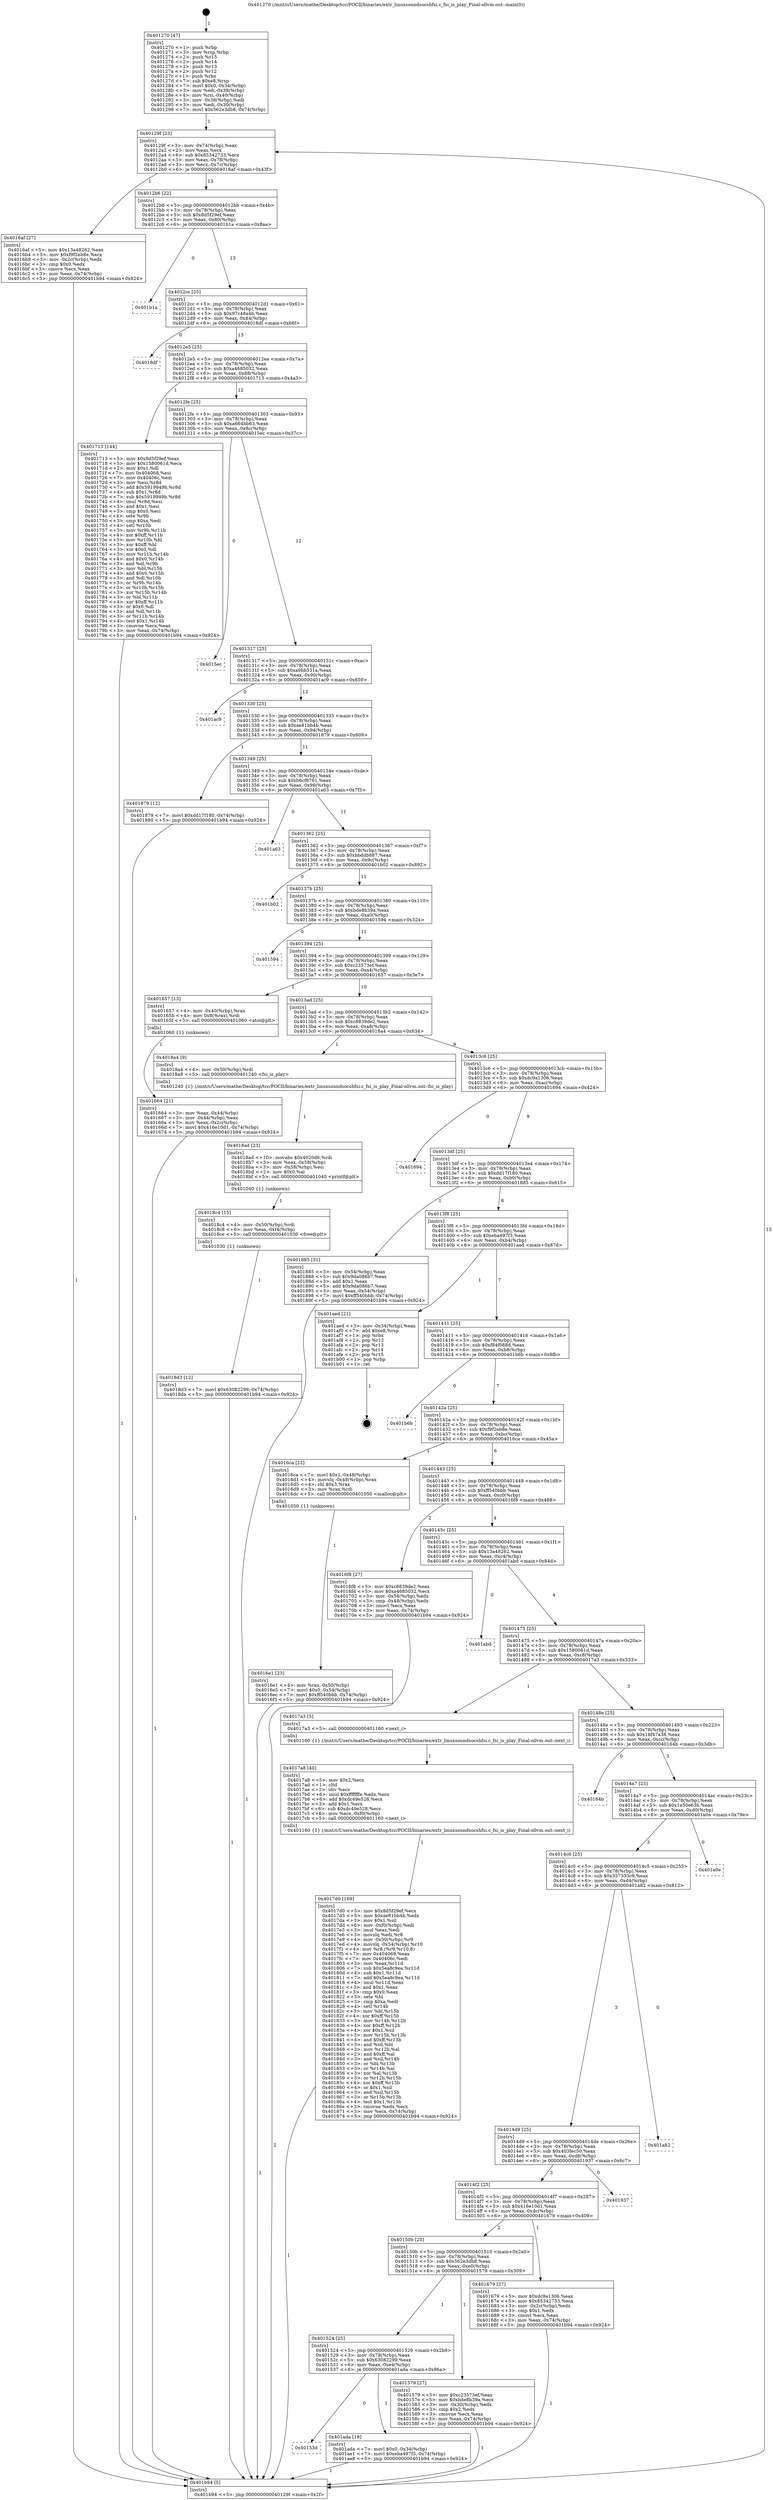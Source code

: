 digraph "0x401270" {
  label = "0x401270 (/mnt/c/Users/mathe/Desktop/tcc/POCII/binaries/extr_linuxsoundsocshfsi.c_fsi_is_play_Final-ollvm.out::main(0))"
  labelloc = "t"
  node[shape=record]

  Entry [label="",width=0.3,height=0.3,shape=circle,fillcolor=black,style=filled]
  "0x40129f" [label="{
     0x40129f [23]\l
     | [instrs]\l
     &nbsp;&nbsp;0x40129f \<+3\>: mov -0x74(%rbp),%eax\l
     &nbsp;&nbsp;0x4012a2 \<+2\>: mov %eax,%ecx\l
     &nbsp;&nbsp;0x4012a4 \<+6\>: sub $0x85342733,%ecx\l
     &nbsp;&nbsp;0x4012aa \<+3\>: mov %eax,-0x78(%rbp)\l
     &nbsp;&nbsp;0x4012ad \<+3\>: mov %ecx,-0x7c(%rbp)\l
     &nbsp;&nbsp;0x4012b0 \<+6\>: je 00000000004016af \<main+0x43f\>\l
  }"]
  "0x4016af" [label="{
     0x4016af [27]\l
     | [instrs]\l
     &nbsp;&nbsp;0x4016af \<+5\>: mov $0x13a48262,%eax\l
     &nbsp;&nbsp;0x4016b4 \<+5\>: mov $0xf9f2eb8e,%ecx\l
     &nbsp;&nbsp;0x4016b9 \<+3\>: mov -0x2c(%rbp),%edx\l
     &nbsp;&nbsp;0x4016bc \<+3\>: cmp $0x0,%edx\l
     &nbsp;&nbsp;0x4016bf \<+3\>: cmove %ecx,%eax\l
     &nbsp;&nbsp;0x4016c2 \<+3\>: mov %eax,-0x74(%rbp)\l
     &nbsp;&nbsp;0x4016c5 \<+5\>: jmp 0000000000401b94 \<main+0x924\>\l
  }"]
  "0x4012b6" [label="{
     0x4012b6 [22]\l
     | [instrs]\l
     &nbsp;&nbsp;0x4012b6 \<+5\>: jmp 00000000004012bb \<main+0x4b\>\l
     &nbsp;&nbsp;0x4012bb \<+3\>: mov -0x78(%rbp),%eax\l
     &nbsp;&nbsp;0x4012be \<+5\>: sub $0x8d5f29ef,%eax\l
     &nbsp;&nbsp;0x4012c3 \<+3\>: mov %eax,-0x80(%rbp)\l
     &nbsp;&nbsp;0x4012c6 \<+6\>: je 0000000000401b1a \<main+0x8aa\>\l
  }"]
  Exit [label="",width=0.3,height=0.3,shape=circle,fillcolor=black,style=filled,peripheries=2]
  "0x401b1a" [label="{
     0x401b1a\l
  }", style=dashed]
  "0x4012cc" [label="{
     0x4012cc [25]\l
     | [instrs]\l
     &nbsp;&nbsp;0x4012cc \<+5\>: jmp 00000000004012d1 \<main+0x61\>\l
     &nbsp;&nbsp;0x4012d1 \<+3\>: mov -0x78(%rbp),%eax\l
     &nbsp;&nbsp;0x4012d4 \<+5\>: sub $0x97c48a4b,%eax\l
     &nbsp;&nbsp;0x4012d9 \<+6\>: mov %eax,-0x84(%rbp)\l
     &nbsp;&nbsp;0x4012df \<+6\>: je 00000000004018df \<main+0x66f\>\l
  }"]
  "0x40153d" [label="{
     0x40153d\l
  }", style=dashed]
  "0x4018df" [label="{
     0x4018df\l
  }", style=dashed]
  "0x4012e5" [label="{
     0x4012e5 [25]\l
     | [instrs]\l
     &nbsp;&nbsp;0x4012e5 \<+5\>: jmp 00000000004012ea \<main+0x7a\>\l
     &nbsp;&nbsp;0x4012ea \<+3\>: mov -0x78(%rbp),%eax\l
     &nbsp;&nbsp;0x4012ed \<+5\>: sub $0xa4685032,%eax\l
     &nbsp;&nbsp;0x4012f2 \<+6\>: mov %eax,-0x88(%rbp)\l
     &nbsp;&nbsp;0x4012f8 \<+6\>: je 0000000000401713 \<main+0x4a3\>\l
  }"]
  "0x401ada" [label="{
     0x401ada [19]\l
     | [instrs]\l
     &nbsp;&nbsp;0x401ada \<+7\>: movl $0x0,-0x34(%rbp)\l
     &nbsp;&nbsp;0x401ae1 \<+7\>: movl $0xeba497f3,-0x74(%rbp)\l
     &nbsp;&nbsp;0x401ae8 \<+5\>: jmp 0000000000401b94 \<main+0x924\>\l
  }"]
  "0x401713" [label="{
     0x401713 [144]\l
     | [instrs]\l
     &nbsp;&nbsp;0x401713 \<+5\>: mov $0x8d5f29ef,%eax\l
     &nbsp;&nbsp;0x401718 \<+5\>: mov $0x1580061d,%ecx\l
     &nbsp;&nbsp;0x40171d \<+2\>: mov $0x1,%dl\l
     &nbsp;&nbsp;0x40171f \<+7\>: mov 0x404068,%esi\l
     &nbsp;&nbsp;0x401726 \<+7\>: mov 0x40406c,%edi\l
     &nbsp;&nbsp;0x40172d \<+3\>: mov %esi,%r8d\l
     &nbsp;&nbsp;0x401730 \<+7\>: add $0x5919949b,%r8d\l
     &nbsp;&nbsp;0x401737 \<+4\>: sub $0x1,%r8d\l
     &nbsp;&nbsp;0x40173b \<+7\>: sub $0x5919949b,%r8d\l
     &nbsp;&nbsp;0x401742 \<+4\>: imul %r8d,%esi\l
     &nbsp;&nbsp;0x401746 \<+3\>: and $0x1,%esi\l
     &nbsp;&nbsp;0x401749 \<+3\>: cmp $0x0,%esi\l
     &nbsp;&nbsp;0x40174c \<+4\>: sete %r9b\l
     &nbsp;&nbsp;0x401750 \<+3\>: cmp $0xa,%edi\l
     &nbsp;&nbsp;0x401753 \<+4\>: setl %r10b\l
     &nbsp;&nbsp;0x401757 \<+3\>: mov %r9b,%r11b\l
     &nbsp;&nbsp;0x40175a \<+4\>: xor $0xff,%r11b\l
     &nbsp;&nbsp;0x40175e \<+3\>: mov %r10b,%bl\l
     &nbsp;&nbsp;0x401761 \<+3\>: xor $0xff,%bl\l
     &nbsp;&nbsp;0x401764 \<+3\>: xor $0x0,%dl\l
     &nbsp;&nbsp;0x401767 \<+3\>: mov %r11b,%r14b\l
     &nbsp;&nbsp;0x40176a \<+4\>: and $0x0,%r14b\l
     &nbsp;&nbsp;0x40176e \<+3\>: and %dl,%r9b\l
     &nbsp;&nbsp;0x401771 \<+3\>: mov %bl,%r15b\l
     &nbsp;&nbsp;0x401774 \<+4\>: and $0x0,%r15b\l
     &nbsp;&nbsp;0x401778 \<+3\>: and %dl,%r10b\l
     &nbsp;&nbsp;0x40177b \<+3\>: or %r9b,%r14b\l
     &nbsp;&nbsp;0x40177e \<+3\>: or %r10b,%r15b\l
     &nbsp;&nbsp;0x401781 \<+3\>: xor %r15b,%r14b\l
     &nbsp;&nbsp;0x401784 \<+3\>: or %bl,%r11b\l
     &nbsp;&nbsp;0x401787 \<+4\>: xor $0xff,%r11b\l
     &nbsp;&nbsp;0x40178b \<+3\>: or $0x0,%dl\l
     &nbsp;&nbsp;0x40178e \<+3\>: and %dl,%r11b\l
     &nbsp;&nbsp;0x401791 \<+3\>: or %r11b,%r14b\l
     &nbsp;&nbsp;0x401794 \<+4\>: test $0x1,%r14b\l
     &nbsp;&nbsp;0x401798 \<+3\>: cmovne %ecx,%eax\l
     &nbsp;&nbsp;0x40179b \<+3\>: mov %eax,-0x74(%rbp)\l
     &nbsp;&nbsp;0x40179e \<+5\>: jmp 0000000000401b94 \<main+0x924\>\l
  }"]
  "0x4012fe" [label="{
     0x4012fe [25]\l
     | [instrs]\l
     &nbsp;&nbsp;0x4012fe \<+5\>: jmp 0000000000401303 \<main+0x93\>\l
     &nbsp;&nbsp;0x401303 \<+3\>: mov -0x78(%rbp),%eax\l
     &nbsp;&nbsp;0x401306 \<+5\>: sub $0xa664bb63,%eax\l
     &nbsp;&nbsp;0x40130b \<+6\>: mov %eax,-0x8c(%rbp)\l
     &nbsp;&nbsp;0x401311 \<+6\>: je 00000000004015ec \<main+0x37c\>\l
  }"]
  "0x4018d3" [label="{
     0x4018d3 [12]\l
     | [instrs]\l
     &nbsp;&nbsp;0x4018d3 \<+7\>: movl $0x63082299,-0x74(%rbp)\l
     &nbsp;&nbsp;0x4018da \<+5\>: jmp 0000000000401b94 \<main+0x924\>\l
  }"]
  "0x4015ec" [label="{
     0x4015ec\l
  }", style=dashed]
  "0x401317" [label="{
     0x401317 [25]\l
     | [instrs]\l
     &nbsp;&nbsp;0x401317 \<+5\>: jmp 000000000040131c \<main+0xac\>\l
     &nbsp;&nbsp;0x40131c \<+3\>: mov -0x78(%rbp),%eax\l
     &nbsp;&nbsp;0x40131f \<+5\>: sub $0xa9bb531a,%eax\l
     &nbsp;&nbsp;0x401324 \<+6\>: mov %eax,-0x90(%rbp)\l
     &nbsp;&nbsp;0x40132a \<+6\>: je 0000000000401ac9 \<main+0x859\>\l
  }"]
  "0x4018c4" [label="{
     0x4018c4 [15]\l
     | [instrs]\l
     &nbsp;&nbsp;0x4018c4 \<+4\>: mov -0x50(%rbp),%rdi\l
     &nbsp;&nbsp;0x4018c8 \<+6\>: mov %eax,-0xf4(%rbp)\l
     &nbsp;&nbsp;0x4018ce \<+5\>: call 0000000000401030 \<free@plt\>\l
     | [calls]\l
     &nbsp;&nbsp;0x401030 \{1\} (unknown)\l
  }"]
  "0x401ac9" [label="{
     0x401ac9\l
  }", style=dashed]
  "0x401330" [label="{
     0x401330 [25]\l
     | [instrs]\l
     &nbsp;&nbsp;0x401330 \<+5\>: jmp 0000000000401335 \<main+0xc5\>\l
     &nbsp;&nbsp;0x401335 \<+3\>: mov -0x78(%rbp),%eax\l
     &nbsp;&nbsp;0x401338 \<+5\>: sub $0xae81bb4b,%eax\l
     &nbsp;&nbsp;0x40133d \<+6\>: mov %eax,-0x94(%rbp)\l
     &nbsp;&nbsp;0x401343 \<+6\>: je 0000000000401879 \<main+0x609\>\l
  }"]
  "0x4018ad" [label="{
     0x4018ad [23]\l
     | [instrs]\l
     &nbsp;&nbsp;0x4018ad \<+10\>: movabs $0x4020d6,%rdi\l
     &nbsp;&nbsp;0x4018b7 \<+3\>: mov %eax,-0x58(%rbp)\l
     &nbsp;&nbsp;0x4018ba \<+3\>: mov -0x58(%rbp),%esi\l
     &nbsp;&nbsp;0x4018bd \<+2\>: mov $0x0,%al\l
     &nbsp;&nbsp;0x4018bf \<+5\>: call 0000000000401040 \<printf@plt\>\l
     | [calls]\l
     &nbsp;&nbsp;0x401040 \{1\} (unknown)\l
  }"]
  "0x401879" [label="{
     0x401879 [12]\l
     | [instrs]\l
     &nbsp;&nbsp;0x401879 \<+7\>: movl $0xdd17f180,-0x74(%rbp)\l
     &nbsp;&nbsp;0x401880 \<+5\>: jmp 0000000000401b94 \<main+0x924\>\l
  }"]
  "0x401349" [label="{
     0x401349 [25]\l
     | [instrs]\l
     &nbsp;&nbsp;0x401349 \<+5\>: jmp 000000000040134e \<main+0xde\>\l
     &nbsp;&nbsp;0x40134e \<+3\>: mov -0x78(%rbp),%eax\l
     &nbsp;&nbsp;0x401351 \<+5\>: sub $0xb6cf8761,%eax\l
     &nbsp;&nbsp;0x401356 \<+6\>: mov %eax,-0x98(%rbp)\l
     &nbsp;&nbsp;0x40135c \<+6\>: je 0000000000401a63 \<main+0x7f3\>\l
  }"]
  "0x4017d0" [label="{
     0x4017d0 [169]\l
     | [instrs]\l
     &nbsp;&nbsp;0x4017d0 \<+5\>: mov $0x8d5f29ef,%ecx\l
     &nbsp;&nbsp;0x4017d5 \<+5\>: mov $0xae81bb4b,%edx\l
     &nbsp;&nbsp;0x4017da \<+3\>: mov $0x1,%sil\l
     &nbsp;&nbsp;0x4017dd \<+6\>: mov -0xf0(%rbp),%edi\l
     &nbsp;&nbsp;0x4017e3 \<+3\>: imul %eax,%edi\l
     &nbsp;&nbsp;0x4017e6 \<+3\>: movslq %edi,%r8\l
     &nbsp;&nbsp;0x4017e9 \<+4\>: mov -0x50(%rbp),%r9\l
     &nbsp;&nbsp;0x4017ed \<+4\>: movslq -0x54(%rbp),%r10\l
     &nbsp;&nbsp;0x4017f1 \<+4\>: mov %r8,(%r9,%r10,8)\l
     &nbsp;&nbsp;0x4017f5 \<+7\>: mov 0x404068,%eax\l
     &nbsp;&nbsp;0x4017fc \<+7\>: mov 0x40406c,%edi\l
     &nbsp;&nbsp;0x401803 \<+3\>: mov %eax,%r11d\l
     &nbsp;&nbsp;0x401806 \<+7\>: sub $0x5ea8c9ea,%r11d\l
     &nbsp;&nbsp;0x40180d \<+4\>: sub $0x1,%r11d\l
     &nbsp;&nbsp;0x401811 \<+7\>: add $0x5ea8c9ea,%r11d\l
     &nbsp;&nbsp;0x401818 \<+4\>: imul %r11d,%eax\l
     &nbsp;&nbsp;0x40181c \<+3\>: and $0x1,%eax\l
     &nbsp;&nbsp;0x40181f \<+3\>: cmp $0x0,%eax\l
     &nbsp;&nbsp;0x401822 \<+3\>: sete %bl\l
     &nbsp;&nbsp;0x401825 \<+3\>: cmp $0xa,%edi\l
     &nbsp;&nbsp;0x401828 \<+4\>: setl %r14b\l
     &nbsp;&nbsp;0x40182c \<+3\>: mov %bl,%r15b\l
     &nbsp;&nbsp;0x40182f \<+4\>: xor $0xff,%r15b\l
     &nbsp;&nbsp;0x401833 \<+3\>: mov %r14b,%r12b\l
     &nbsp;&nbsp;0x401836 \<+4\>: xor $0xff,%r12b\l
     &nbsp;&nbsp;0x40183a \<+4\>: xor $0x1,%sil\l
     &nbsp;&nbsp;0x40183e \<+3\>: mov %r15b,%r13b\l
     &nbsp;&nbsp;0x401841 \<+4\>: and $0xff,%r13b\l
     &nbsp;&nbsp;0x401845 \<+3\>: and %sil,%bl\l
     &nbsp;&nbsp;0x401848 \<+3\>: mov %r12b,%al\l
     &nbsp;&nbsp;0x40184b \<+2\>: and $0xff,%al\l
     &nbsp;&nbsp;0x40184d \<+3\>: and %sil,%r14b\l
     &nbsp;&nbsp;0x401850 \<+3\>: or %bl,%r13b\l
     &nbsp;&nbsp;0x401853 \<+3\>: or %r14b,%al\l
     &nbsp;&nbsp;0x401856 \<+3\>: xor %al,%r13b\l
     &nbsp;&nbsp;0x401859 \<+3\>: or %r12b,%r15b\l
     &nbsp;&nbsp;0x40185c \<+4\>: xor $0xff,%r15b\l
     &nbsp;&nbsp;0x401860 \<+4\>: or $0x1,%sil\l
     &nbsp;&nbsp;0x401864 \<+3\>: and %sil,%r15b\l
     &nbsp;&nbsp;0x401867 \<+3\>: or %r15b,%r13b\l
     &nbsp;&nbsp;0x40186a \<+4\>: test $0x1,%r13b\l
     &nbsp;&nbsp;0x40186e \<+3\>: cmovne %edx,%ecx\l
     &nbsp;&nbsp;0x401871 \<+3\>: mov %ecx,-0x74(%rbp)\l
     &nbsp;&nbsp;0x401874 \<+5\>: jmp 0000000000401b94 \<main+0x924\>\l
  }"]
  "0x401a63" [label="{
     0x401a63\l
  }", style=dashed]
  "0x401362" [label="{
     0x401362 [25]\l
     | [instrs]\l
     &nbsp;&nbsp;0x401362 \<+5\>: jmp 0000000000401367 \<main+0xf7\>\l
     &nbsp;&nbsp;0x401367 \<+3\>: mov -0x78(%rbp),%eax\l
     &nbsp;&nbsp;0x40136a \<+5\>: sub $0xbbddb887,%eax\l
     &nbsp;&nbsp;0x40136f \<+6\>: mov %eax,-0x9c(%rbp)\l
     &nbsp;&nbsp;0x401375 \<+6\>: je 0000000000401b02 \<main+0x892\>\l
  }"]
  "0x4017a8" [label="{
     0x4017a8 [40]\l
     | [instrs]\l
     &nbsp;&nbsp;0x4017a8 \<+5\>: mov $0x2,%ecx\l
     &nbsp;&nbsp;0x4017ad \<+1\>: cltd\l
     &nbsp;&nbsp;0x4017ae \<+2\>: idiv %ecx\l
     &nbsp;&nbsp;0x4017b0 \<+6\>: imul $0xfffffffe,%edx,%ecx\l
     &nbsp;&nbsp;0x4017b6 \<+6\>: add $0xdc49e528,%ecx\l
     &nbsp;&nbsp;0x4017bc \<+3\>: add $0x1,%ecx\l
     &nbsp;&nbsp;0x4017bf \<+6\>: sub $0xdc49e528,%ecx\l
     &nbsp;&nbsp;0x4017c5 \<+6\>: mov %ecx,-0xf0(%rbp)\l
     &nbsp;&nbsp;0x4017cb \<+5\>: call 0000000000401160 \<next_i\>\l
     | [calls]\l
     &nbsp;&nbsp;0x401160 \{1\} (/mnt/c/Users/mathe/Desktop/tcc/POCII/binaries/extr_linuxsoundsocshfsi.c_fsi_is_play_Final-ollvm.out::next_i)\l
  }"]
  "0x401b02" [label="{
     0x401b02\l
  }", style=dashed]
  "0x40137b" [label="{
     0x40137b [25]\l
     | [instrs]\l
     &nbsp;&nbsp;0x40137b \<+5\>: jmp 0000000000401380 \<main+0x110\>\l
     &nbsp;&nbsp;0x401380 \<+3\>: mov -0x78(%rbp),%eax\l
     &nbsp;&nbsp;0x401383 \<+5\>: sub $0xbde8b39a,%eax\l
     &nbsp;&nbsp;0x401388 \<+6\>: mov %eax,-0xa0(%rbp)\l
     &nbsp;&nbsp;0x40138e \<+6\>: je 0000000000401594 \<main+0x324\>\l
  }"]
  "0x4016e1" [label="{
     0x4016e1 [23]\l
     | [instrs]\l
     &nbsp;&nbsp;0x4016e1 \<+4\>: mov %rax,-0x50(%rbp)\l
     &nbsp;&nbsp;0x4016e5 \<+7\>: movl $0x0,-0x54(%rbp)\l
     &nbsp;&nbsp;0x4016ec \<+7\>: movl $0xff540bbb,-0x74(%rbp)\l
     &nbsp;&nbsp;0x4016f3 \<+5\>: jmp 0000000000401b94 \<main+0x924\>\l
  }"]
  "0x401594" [label="{
     0x401594\l
  }", style=dashed]
  "0x401394" [label="{
     0x401394 [25]\l
     | [instrs]\l
     &nbsp;&nbsp;0x401394 \<+5\>: jmp 0000000000401399 \<main+0x129\>\l
     &nbsp;&nbsp;0x401399 \<+3\>: mov -0x78(%rbp),%eax\l
     &nbsp;&nbsp;0x40139c \<+5\>: sub $0xc23573ef,%eax\l
     &nbsp;&nbsp;0x4013a1 \<+6\>: mov %eax,-0xa4(%rbp)\l
     &nbsp;&nbsp;0x4013a7 \<+6\>: je 0000000000401657 \<main+0x3e7\>\l
  }"]
  "0x401664" [label="{
     0x401664 [21]\l
     | [instrs]\l
     &nbsp;&nbsp;0x401664 \<+3\>: mov %eax,-0x44(%rbp)\l
     &nbsp;&nbsp;0x401667 \<+3\>: mov -0x44(%rbp),%eax\l
     &nbsp;&nbsp;0x40166a \<+3\>: mov %eax,-0x2c(%rbp)\l
     &nbsp;&nbsp;0x40166d \<+7\>: movl $0x416e10d1,-0x74(%rbp)\l
     &nbsp;&nbsp;0x401674 \<+5\>: jmp 0000000000401b94 \<main+0x924\>\l
  }"]
  "0x401657" [label="{
     0x401657 [13]\l
     | [instrs]\l
     &nbsp;&nbsp;0x401657 \<+4\>: mov -0x40(%rbp),%rax\l
     &nbsp;&nbsp;0x40165b \<+4\>: mov 0x8(%rax),%rdi\l
     &nbsp;&nbsp;0x40165f \<+5\>: call 0000000000401060 \<atoi@plt\>\l
     | [calls]\l
     &nbsp;&nbsp;0x401060 \{1\} (unknown)\l
  }"]
  "0x4013ad" [label="{
     0x4013ad [25]\l
     | [instrs]\l
     &nbsp;&nbsp;0x4013ad \<+5\>: jmp 00000000004013b2 \<main+0x142\>\l
     &nbsp;&nbsp;0x4013b2 \<+3\>: mov -0x78(%rbp),%eax\l
     &nbsp;&nbsp;0x4013b5 \<+5\>: sub $0xc8839de2,%eax\l
     &nbsp;&nbsp;0x4013ba \<+6\>: mov %eax,-0xa8(%rbp)\l
     &nbsp;&nbsp;0x4013c0 \<+6\>: je 00000000004018a4 \<main+0x634\>\l
  }"]
  "0x401270" [label="{
     0x401270 [47]\l
     | [instrs]\l
     &nbsp;&nbsp;0x401270 \<+1\>: push %rbp\l
     &nbsp;&nbsp;0x401271 \<+3\>: mov %rsp,%rbp\l
     &nbsp;&nbsp;0x401274 \<+2\>: push %r15\l
     &nbsp;&nbsp;0x401276 \<+2\>: push %r14\l
     &nbsp;&nbsp;0x401278 \<+2\>: push %r13\l
     &nbsp;&nbsp;0x40127a \<+2\>: push %r12\l
     &nbsp;&nbsp;0x40127c \<+1\>: push %rbx\l
     &nbsp;&nbsp;0x40127d \<+7\>: sub $0xe8,%rsp\l
     &nbsp;&nbsp;0x401284 \<+7\>: movl $0x0,-0x34(%rbp)\l
     &nbsp;&nbsp;0x40128b \<+3\>: mov %edi,-0x38(%rbp)\l
     &nbsp;&nbsp;0x40128e \<+4\>: mov %rsi,-0x40(%rbp)\l
     &nbsp;&nbsp;0x401292 \<+3\>: mov -0x38(%rbp),%edi\l
     &nbsp;&nbsp;0x401295 \<+3\>: mov %edi,-0x30(%rbp)\l
     &nbsp;&nbsp;0x401298 \<+7\>: movl $0x562e3db8,-0x74(%rbp)\l
  }"]
  "0x4018a4" [label="{
     0x4018a4 [9]\l
     | [instrs]\l
     &nbsp;&nbsp;0x4018a4 \<+4\>: mov -0x50(%rbp),%rdi\l
     &nbsp;&nbsp;0x4018a8 \<+5\>: call 0000000000401240 \<fsi_is_play\>\l
     | [calls]\l
     &nbsp;&nbsp;0x401240 \{1\} (/mnt/c/Users/mathe/Desktop/tcc/POCII/binaries/extr_linuxsoundsocshfsi.c_fsi_is_play_Final-ollvm.out::fsi_is_play)\l
  }"]
  "0x4013c6" [label="{
     0x4013c6 [25]\l
     | [instrs]\l
     &nbsp;&nbsp;0x4013c6 \<+5\>: jmp 00000000004013cb \<main+0x15b\>\l
     &nbsp;&nbsp;0x4013cb \<+3\>: mov -0x78(%rbp),%eax\l
     &nbsp;&nbsp;0x4013ce \<+5\>: sub $0xdc9a1306,%eax\l
     &nbsp;&nbsp;0x4013d3 \<+6\>: mov %eax,-0xac(%rbp)\l
     &nbsp;&nbsp;0x4013d9 \<+6\>: je 0000000000401694 \<main+0x424\>\l
  }"]
  "0x401b94" [label="{
     0x401b94 [5]\l
     | [instrs]\l
     &nbsp;&nbsp;0x401b94 \<+5\>: jmp 000000000040129f \<main+0x2f\>\l
  }"]
  "0x401694" [label="{
     0x401694\l
  }", style=dashed]
  "0x4013df" [label="{
     0x4013df [25]\l
     | [instrs]\l
     &nbsp;&nbsp;0x4013df \<+5\>: jmp 00000000004013e4 \<main+0x174\>\l
     &nbsp;&nbsp;0x4013e4 \<+3\>: mov -0x78(%rbp),%eax\l
     &nbsp;&nbsp;0x4013e7 \<+5\>: sub $0xdd17f180,%eax\l
     &nbsp;&nbsp;0x4013ec \<+6\>: mov %eax,-0xb0(%rbp)\l
     &nbsp;&nbsp;0x4013f2 \<+6\>: je 0000000000401885 \<main+0x615\>\l
  }"]
  "0x401524" [label="{
     0x401524 [25]\l
     | [instrs]\l
     &nbsp;&nbsp;0x401524 \<+5\>: jmp 0000000000401529 \<main+0x2b9\>\l
     &nbsp;&nbsp;0x401529 \<+3\>: mov -0x78(%rbp),%eax\l
     &nbsp;&nbsp;0x40152c \<+5\>: sub $0x63082299,%eax\l
     &nbsp;&nbsp;0x401531 \<+6\>: mov %eax,-0xe4(%rbp)\l
     &nbsp;&nbsp;0x401537 \<+6\>: je 0000000000401ada \<main+0x86a\>\l
  }"]
  "0x401885" [label="{
     0x401885 [31]\l
     | [instrs]\l
     &nbsp;&nbsp;0x401885 \<+3\>: mov -0x54(%rbp),%eax\l
     &nbsp;&nbsp;0x401888 \<+5\>: sub $0x9da086b7,%eax\l
     &nbsp;&nbsp;0x40188d \<+3\>: add $0x1,%eax\l
     &nbsp;&nbsp;0x401890 \<+5\>: add $0x9da086b7,%eax\l
     &nbsp;&nbsp;0x401895 \<+3\>: mov %eax,-0x54(%rbp)\l
     &nbsp;&nbsp;0x401898 \<+7\>: movl $0xff540bbb,-0x74(%rbp)\l
     &nbsp;&nbsp;0x40189f \<+5\>: jmp 0000000000401b94 \<main+0x924\>\l
  }"]
  "0x4013f8" [label="{
     0x4013f8 [25]\l
     | [instrs]\l
     &nbsp;&nbsp;0x4013f8 \<+5\>: jmp 00000000004013fd \<main+0x18d\>\l
     &nbsp;&nbsp;0x4013fd \<+3\>: mov -0x78(%rbp),%eax\l
     &nbsp;&nbsp;0x401400 \<+5\>: sub $0xeba497f3,%eax\l
     &nbsp;&nbsp;0x401405 \<+6\>: mov %eax,-0xb4(%rbp)\l
     &nbsp;&nbsp;0x40140b \<+6\>: je 0000000000401aed \<main+0x87d\>\l
  }"]
  "0x401579" [label="{
     0x401579 [27]\l
     | [instrs]\l
     &nbsp;&nbsp;0x401579 \<+5\>: mov $0xc23573ef,%eax\l
     &nbsp;&nbsp;0x40157e \<+5\>: mov $0xbde8b39a,%ecx\l
     &nbsp;&nbsp;0x401583 \<+3\>: mov -0x30(%rbp),%edx\l
     &nbsp;&nbsp;0x401586 \<+3\>: cmp $0x2,%edx\l
     &nbsp;&nbsp;0x401589 \<+3\>: cmovne %ecx,%eax\l
     &nbsp;&nbsp;0x40158c \<+3\>: mov %eax,-0x74(%rbp)\l
     &nbsp;&nbsp;0x40158f \<+5\>: jmp 0000000000401b94 \<main+0x924\>\l
  }"]
  "0x401aed" [label="{
     0x401aed [21]\l
     | [instrs]\l
     &nbsp;&nbsp;0x401aed \<+3\>: mov -0x34(%rbp),%eax\l
     &nbsp;&nbsp;0x401af0 \<+7\>: add $0xe8,%rsp\l
     &nbsp;&nbsp;0x401af7 \<+1\>: pop %rbx\l
     &nbsp;&nbsp;0x401af8 \<+2\>: pop %r12\l
     &nbsp;&nbsp;0x401afa \<+2\>: pop %r13\l
     &nbsp;&nbsp;0x401afc \<+2\>: pop %r14\l
     &nbsp;&nbsp;0x401afe \<+2\>: pop %r15\l
     &nbsp;&nbsp;0x401b00 \<+1\>: pop %rbp\l
     &nbsp;&nbsp;0x401b01 \<+1\>: ret\l
  }"]
  "0x401411" [label="{
     0x401411 [25]\l
     | [instrs]\l
     &nbsp;&nbsp;0x401411 \<+5\>: jmp 0000000000401416 \<main+0x1a6\>\l
     &nbsp;&nbsp;0x401416 \<+3\>: mov -0x78(%rbp),%eax\l
     &nbsp;&nbsp;0x401419 \<+5\>: sub $0xf84f088d,%eax\l
     &nbsp;&nbsp;0x40141e \<+6\>: mov %eax,-0xb8(%rbp)\l
     &nbsp;&nbsp;0x401424 \<+6\>: je 0000000000401b6b \<main+0x8fb\>\l
  }"]
  "0x40150b" [label="{
     0x40150b [25]\l
     | [instrs]\l
     &nbsp;&nbsp;0x40150b \<+5\>: jmp 0000000000401510 \<main+0x2a0\>\l
     &nbsp;&nbsp;0x401510 \<+3\>: mov -0x78(%rbp),%eax\l
     &nbsp;&nbsp;0x401513 \<+5\>: sub $0x562e3db8,%eax\l
     &nbsp;&nbsp;0x401518 \<+6\>: mov %eax,-0xe0(%rbp)\l
     &nbsp;&nbsp;0x40151e \<+6\>: je 0000000000401579 \<main+0x309\>\l
  }"]
  "0x401b6b" [label="{
     0x401b6b\l
  }", style=dashed]
  "0x40142a" [label="{
     0x40142a [25]\l
     | [instrs]\l
     &nbsp;&nbsp;0x40142a \<+5\>: jmp 000000000040142f \<main+0x1bf\>\l
     &nbsp;&nbsp;0x40142f \<+3\>: mov -0x78(%rbp),%eax\l
     &nbsp;&nbsp;0x401432 \<+5\>: sub $0xf9f2eb8e,%eax\l
     &nbsp;&nbsp;0x401437 \<+6\>: mov %eax,-0xbc(%rbp)\l
     &nbsp;&nbsp;0x40143d \<+6\>: je 00000000004016ca \<main+0x45a\>\l
  }"]
  "0x401679" [label="{
     0x401679 [27]\l
     | [instrs]\l
     &nbsp;&nbsp;0x401679 \<+5\>: mov $0xdc9a1306,%eax\l
     &nbsp;&nbsp;0x40167e \<+5\>: mov $0x85342733,%ecx\l
     &nbsp;&nbsp;0x401683 \<+3\>: mov -0x2c(%rbp),%edx\l
     &nbsp;&nbsp;0x401686 \<+3\>: cmp $0x1,%edx\l
     &nbsp;&nbsp;0x401689 \<+3\>: cmovl %ecx,%eax\l
     &nbsp;&nbsp;0x40168c \<+3\>: mov %eax,-0x74(%rbp)\l
     &nbsp;&nbsp;0x40168f \<+5\>: jmp 0000000000401b94 \<main+0x924\>\l
  }"]
  "0x4016ca" [label="{
     0x4016ca [23]\l
     | [instrs]\l
     &nbsp;&nbsp;0x4016ca \<+7\>: movl $0x1,-0x48(%rbp)\l
     &nbsp;&nbsp;0x4016d1 \<+4\>: movslq -0x48(%rbp),%rax\l
     &nbsp;&nbsp;0x4016d5 \<+4\>: shl $0x3,%rax\l
     &nbsp;&nbsp;0x4016d9 \<+3\>: mov %rax,%rdi\l
     &nbsp;&nbsp;0x4016dc \<+5\>: call 0000000000401050 \<malloc@plt\>\l
     | [calls]\l
     &nbsp;&nbsp;0x401050 \{1\} (unknown)\l
  }"]
  "0x401443" [label="{
     0x401443 [25]\l
     | [instrs]\l
     &nbsp;&nbsp;0x401443 \<+5\>: jmp 0000000000401448 \<main+0x1d8\>\l
     &nbsp;&nbsp;0x401448 \<+3\>: mov -0x78(%rbp),%eax\l
     &nbsp;&nbsp;0x40144b \<+5\>: sub $0xff540bbb,%eax\l
     &nbsp;&nbsp;0x401450 \<+6\>: mov %eax,-0xc0(%rbp)\l
     &nbsp;&nbsp;0x401456 \<+6\>: je 00000000004016f8 \<main+0x488\>\l
  }"]
  "0x4014f2" [label="{
     0x4014f2 [25]\l
     | [instrs]\l
     &nbsp;&nbsp;0x4014f2 \<+5\>: jmp 00000000004014f7 \<main+0x287\>\l
     &nbsp;&nbsp;0x4014f7 \<+3\>: mov -0x78(%rbp),%eax\l
     &nbsp;&nbsp;0x4014fa \<+5\>: sub $0x416e10d1,%eax\l
     &nbsp;&nbsp;0x4014ff \<+6\>: mov %eax,-0xdc(%rbp)\l
     &nbsp;&nbsp;0x401505 \<+6\>: je 0000000000401679 \<main+0x409\>\l
  }"]
  "0x4016f8" [label="{
     0x4016f8 [27]\l
     | [instrs]\l
     &nbsp;&nbsp;0x4016f8 \<+5\>: mov $0xc8839de2,%eax\l
     &nbsp;&nbsp;0x4016fd \<+5\>: mov $0xa4685032,%ecx\l
     &nbsp;&nbsp;0x401702 \<+3\>: mov -0x54(%rbp),%edx\l
     &nbsp;&nbsp;0x401705 \<+3\>: cmp -0x48(%rbp),%edx\l
     &nbsp;&nbsp;0x401708 \<+3\>: cmovl %ecx,%eax\l
     &nbsp;&nbsp;0x40170b \<+3\>: mov %eax,-0x74(%rbp)\l
     &nbsp;&nbsp;0x40170e \<+5\>: jmp 0000000000401b94 \<main+0x924\>\l
  }"]
  "0x40145c" [label="{
     0x40145c [25]\l
     | [instrs]\l
     &nbsp;&nbsp;0x40145c \<+5\>: jmp 0000000000401461 \<main+0x1f1\>\l
     &nbsp;&nbsp;0x401461 \<+3\>: mov -0x78(%rbp),%eax\l
     &nbsp;&nbsp;0x401464 \<+5\>: sub $0x13a48262,%eax\l
     &nbsp;&nbsp;0x401469 \<+6\>: mov %eax,-0xc4(%rbp)\l
     &nbsp;&nbsp;0x40146f \<+6\>: je 0000000000401abd \<main+0x84d\>\l
  }"]
  "0x401937" [label="{
     0x401937\l
  }", style=dashed]
  "0x401abd" [label="{
     0x401abd\l
  }", style=dashed]
  "0x401475" [label="{
     0x401475 [25]\l
     | [instrs]\l
     &nbsp;&nbsp;0x401475 \<+5\>: jmp 000000000040147a \<main+0x20a\>\l
     &nbsp;&nbsp;0x40147a \<+3\>: mov -0x78(%rbp),%eax\l
     &nbsp;&nbsp;0x40147d \<+5\>: sub $0x1580061d,%eax\l
     &nbsp;&nbsp;0x401482 \<+6\>: mov %eax,-0xc8(%rbp)\l
     &nbsp;&nbsp;0x401488 \<+6\>: je 00000000004017a3 \<main+0x533\>\l
  }"]
  "0x4014d9" [label="{
     0x4014d9 [25]\l
     | [instrs]\l
     &nbsp;&nbsp;0x4014d9 \<+5\>: jmp 00000000004014de \<main+0x26e\>\l
     &nbsp;&nbsp;0x4014de \<+3\>: mov -0x78(%rbp),%eax\l
     &nbsp;&nbsp;0x4014e1 \<+5\>: sub $0x403fec50,%eax\l
     &nbsp;&nbsp;0x4014e6 \<+6\>: mov %eax,-0xd8(%rbp)\l
     &nbsp;&nbsp;0x4014ec \<+6\>: je 0000000000401937 \<main+0x6c7\>\l
  }"]
  "0x4017a3" [label="{
     0x4017a3 [5]\l
     | [instrs]\l
     &nbsp;&nbsp;0x4017a3 \<+5\>: call 0000000000401160 \<next_i\>\l
     | [calls]\l
     &nbsp;&nbsp;0x401160 \{1\} (/mnt/c/Users/mathe/Desktop/tcc/POCII/binaries/extr_linuxsoundsocshfsi.c_fsi_is_play_Final-ollvm.out::next_i)\l
  }"]
  "0x40148e" [label="{
     0x40148e [25]\l
     | [instrs]\l
     &nbsp;&nbsp;0x40148e \<+5\>: jmp 0000000000401493 \<main+0x223\>\l
     &nbsp;&nbsp;0x401493 \<+3\>: mov -0x78(%rbp),%eax\l
     &nbsp;&nbsp;0x401496 \<+5\>: sub $0x18f47a38,%eax\l
     &nbsp;&nbsp;0x40149b \<+6\>: mov %eax,-0xcc(%rbp)\l
     &nbsp;&nbsp;0x4014a1 \<+6\>: je 000000000040164b \<main+0x3db\>\l
  }"]
  "0x401a82" [label="{
     0x401a82\l
  }", style=dashed]
  "0x40164b" [label="{
     0x40164b\l
  }", style=dashed]
  "0x4014a7" [label="{
     0x4014a7 [25]\l
     | [instrs]\l
     &nbsp;&nbsp;0x4014a7 \<+5\>: jmp 00000000004014ac \<main+0x23c\>\l
     &nbsp;&nbsp;0x4014ac \<+3\>: mov -0x78(%rbp),%eax\l
     &nbsp;&nbsp;0x4014af \<+5\>: sub $0x1e50e63b,%eax\l
     &nbsp;&nbsp;0x4014b4 \<+6\>: mov %eax,-0xd0(%rbp)\l
     &nbsp;&nbsp;0x4014ba \<+6\>: je 0000000000401a0e \<main+0x79e\>\l
  }"]
  "0x4014c0" [label="{
     0x4014c0 [25]\l
     | [instrs]\l
     &nbsp;&nbsp;0x4014c0 \<+5\>: jmp 00000000004014c5 \<main+0x255\>\l
     &nbsp;&nbsp;0x4014c5 \<+3\>: mov -0x78(%rbp),%eax\l
     &nbsp;&nbsp;0x4014c8 \<+5\>: sub $0x357333c9,%eax\l
     &nbsp;&nbsp;0x4014cd \<+6\>: mov %eax,-0xd4(%rbp)\l
     &nbsp;&nbsp;0x4014d3 \<+6\>: je 0000000000401a82 \<main+0x812\>\l
  }"]
  "0x401a0e" [label="{
     0x401a0e\l
  }", style=dashed]
  Entry -> "0x401270" [label=" 1"]
  "0x40129f" -> "0x4016af" [label=" 1"]
  "0x40129f" -> "0x4012b6" [label=" 13"]
  "0x401aed" -> Exit [label=" 1"]
  "0x4012b6" -> "0x401b1a" [label=" 0"]
  "0x4012b6" -> "0x4012cc" [label=" 13"]
  "0x401ada" -> "0x401b94" [label=" 1"]
  "0x4012cc" -> "0x4018df" [label=" 0"]
  "0x4012cc" -> "0x4012e5" [label=" 13"]
  "0x401524" -> "0x40153d" [label=" 0"]
  "0x4012e5" -> "0x401713" [label=" 1"]
  "0x4012e5" -> "0x4012fe" [label=" 12"]
  "0x401524" -> "0x401ada" [label=" 1"]
  "0x4012fe" -> "0x4015ec" [label=" 0"]
  "0x4012fe" -> "0x401317" [label=" 12"]
  "0x4018d3" -> "0x401b94" [label=" 1"]
  "0x401317" -> "0x401ac9" [label=" 0"]
  "0x401317" -> "0x401330" [label=" 12"]
  "0x4018c4" -> "0x4018d3" [label=" 1"]
  "0x401330" -> "0x401879" [label=" 1"]
  "0x401330" -> "0x401349" [label=" 11"]
  "0x4018ad" -> "0x4018c4" [label=" 1"]
  "0x401349" -> "0x401a63" [label=" 0"]
  "0x401349" -> "0x401362" [label=" 11"]
  "0x4018a4" -> "0x4018ad" [label=" 1"]
  "0x401362" -> "0x401b02" [label=" 0"]
  "0x401362" -> "0x40137b" [label=" 11"]
  "0x401885" -> "0x401b94" [label=" 1"]
  "0x40137b" -> "0x401594" [label=" 0"]
  "0x40137b" -> "0x401394" [label=" 11"]
  "0x401879" -> "0x401b94" [label=" 1"]
  "0x401394" -> "0x401657" [label=" 1"]
  "0x401394" -> "0x4013ad" [label=" 10"]
  "0x4017d0" -> "0x401b94" [label=" 1"]
  "0x4013ad" -> "0x4018a4" [label=" 1"]
  "0x4013ad" -> "0x4013c6" [label=" 9"]
  "0x4017a8" -> "0x4017d0" [label=" 1"]
  "0x4013c6" -> "0x401694" [label=" 0"]
  "0x4013c6" -> "0x4013df" [label=" 9"]
  "0x4017a3" -> "0x4017a8" [label=" 1"]
  "0x4013df" -> "0x401885" [label=" 1"]
  "0x4013df" -> "0x4013f8" [label=" 8"]
  "0x401713" -> "0x401b94" [label=" 1"]
  "0x4013f8" -> "0x401aed" [label=" 1"]
  "0x4013f8" -> "0x401411" [label=" 7"]
  "0x4016f8" -> "0x401b94" [label=" 2"]
  "0x401411" -> "0x401b6b" [label=" 0"]
  "0x401411" -> "0x40142a" [label=" 7"]
  "0x4016ca" -> "0x4016e1" [label=" 1"]
  "0x40142a" -> "0x4016ca" [label=" 1"]
  "0x40142a" -> "0x401443" [label=" 6"]
  "0x4016af" -> "0x401b94" [label=" 1"]
  "0x401443" -> "0x4016f8" [label=" 2"]
  "0x401443" -> "0x40145c" [label=" 4"]
  "0x401664" -> "0x401b94" [label=" 1"]
  "0x40145c" -> "0x401abd" [label=" 0"]
  "0x40145c" -> "0x401475" [label=" 4"]
  "0x401657" -> "0x401664" [label=" 1"]
  "0x401475" -> "0x4017a3" [label=" 1"]
  "0x401475" -> "0x40148e" [label=" 3"]
  "0x401270" -> "0x40129f" [label=" 1"]
  "0x40148e" -> "0x40164b" [label=" 0"]
  "0x40148e" -> "0x4014a7" [label=" 3"]
  "0x401579" -> "0x401b94" [label=" 1"]
  "0x4014a7" -> "0x401a0e" [label=" 0"]
  "0x4014a7" -> "0x4014c0" [label=" 3"]
  "0x40150b" -> "0x401524" [label=" 1"]
  "0x4014c0" -> "0x401a82" [label=" 0"]
  "0x4014c0" -> "0x4014d9" [label=" 3"]
  "0x401b94" -> "0x40129f" [label=" 13"]
  "0x4014d9" -> "0x401937" [label=" 0"]
  "0x4014d9" -> "0x4014f2" [label=" 3"]
  "0x401679" -> "0x401b94" [label=" 1"]
  "0x4014f2" -> "0x401679" [label=" 1"]
  "0x4014f2" -> "0x40150b" [label=" 2"]
  "0x4016e1" -> "0x401b94" [label=" 1"]
  "0x40150b" -> "0x401579" [label=" 1"]
}
